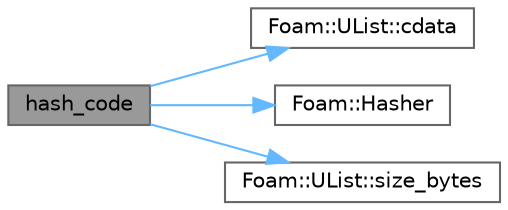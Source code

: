 digraph "hash_code"
{
 // LATEX_PDF_SIZE
  bgcolor="transparent";
  edge [fontname=Helvetica,fontsize=10,labelfontname=Helvetica,labelfontsize=10];
  node [fontname=Helvetica,fontsize=10,shape=box,height=0.2,width=0.4];
  rankdir="LR";
  Node1 [id="Node000001",label="hash_code",height=0.2,width=0.4,color="gray40", fillcolor="grey60", style="filled", fontcolor="black",tooltip=" "];
  Node1 -> Node2 [id="edge1_Node000001_Node000002",color="steelblue1",style="solid",tooltip=" "];
  Node2 [id="Node000002",label="Foam::UList::cdata",height=0.2,width=0.4,color="grey40", fillcolor="white", style="filled",URL="$classFoam_1_1UList.html#a538c6ac5885a31efa5f8135bc09a1c00",tooltip=" "];
  Node1 -> Node3 [id="edge2_Node000001_Node000003",color="steelblue1",style="solid",tooltip=" "];
  Node3 [id="Node000003",label="Foam::Hasher",height=0.2,width=0.4,color="grey40", fillcolor="white", style="filled",URL="$namespaceFoam.html#a4a294222f8b3574424a0fcfc13e7f6a6",tooltip=" "];
  Node1 -> Node4 [id="edge3_Node000001_Node000004",color="steelblue1",style="solid",tooltip=" "];
  Node4 [id="Node000004",label="Foam::UList::size_bytes",height=0.2,width=0.4,color="grey40", fillcolor="white", style="filled",URL="$classFoam_1_1UList.html#adb93fa7c25d26573a5fcec1d536f96f4",tooltip=" "];
}
